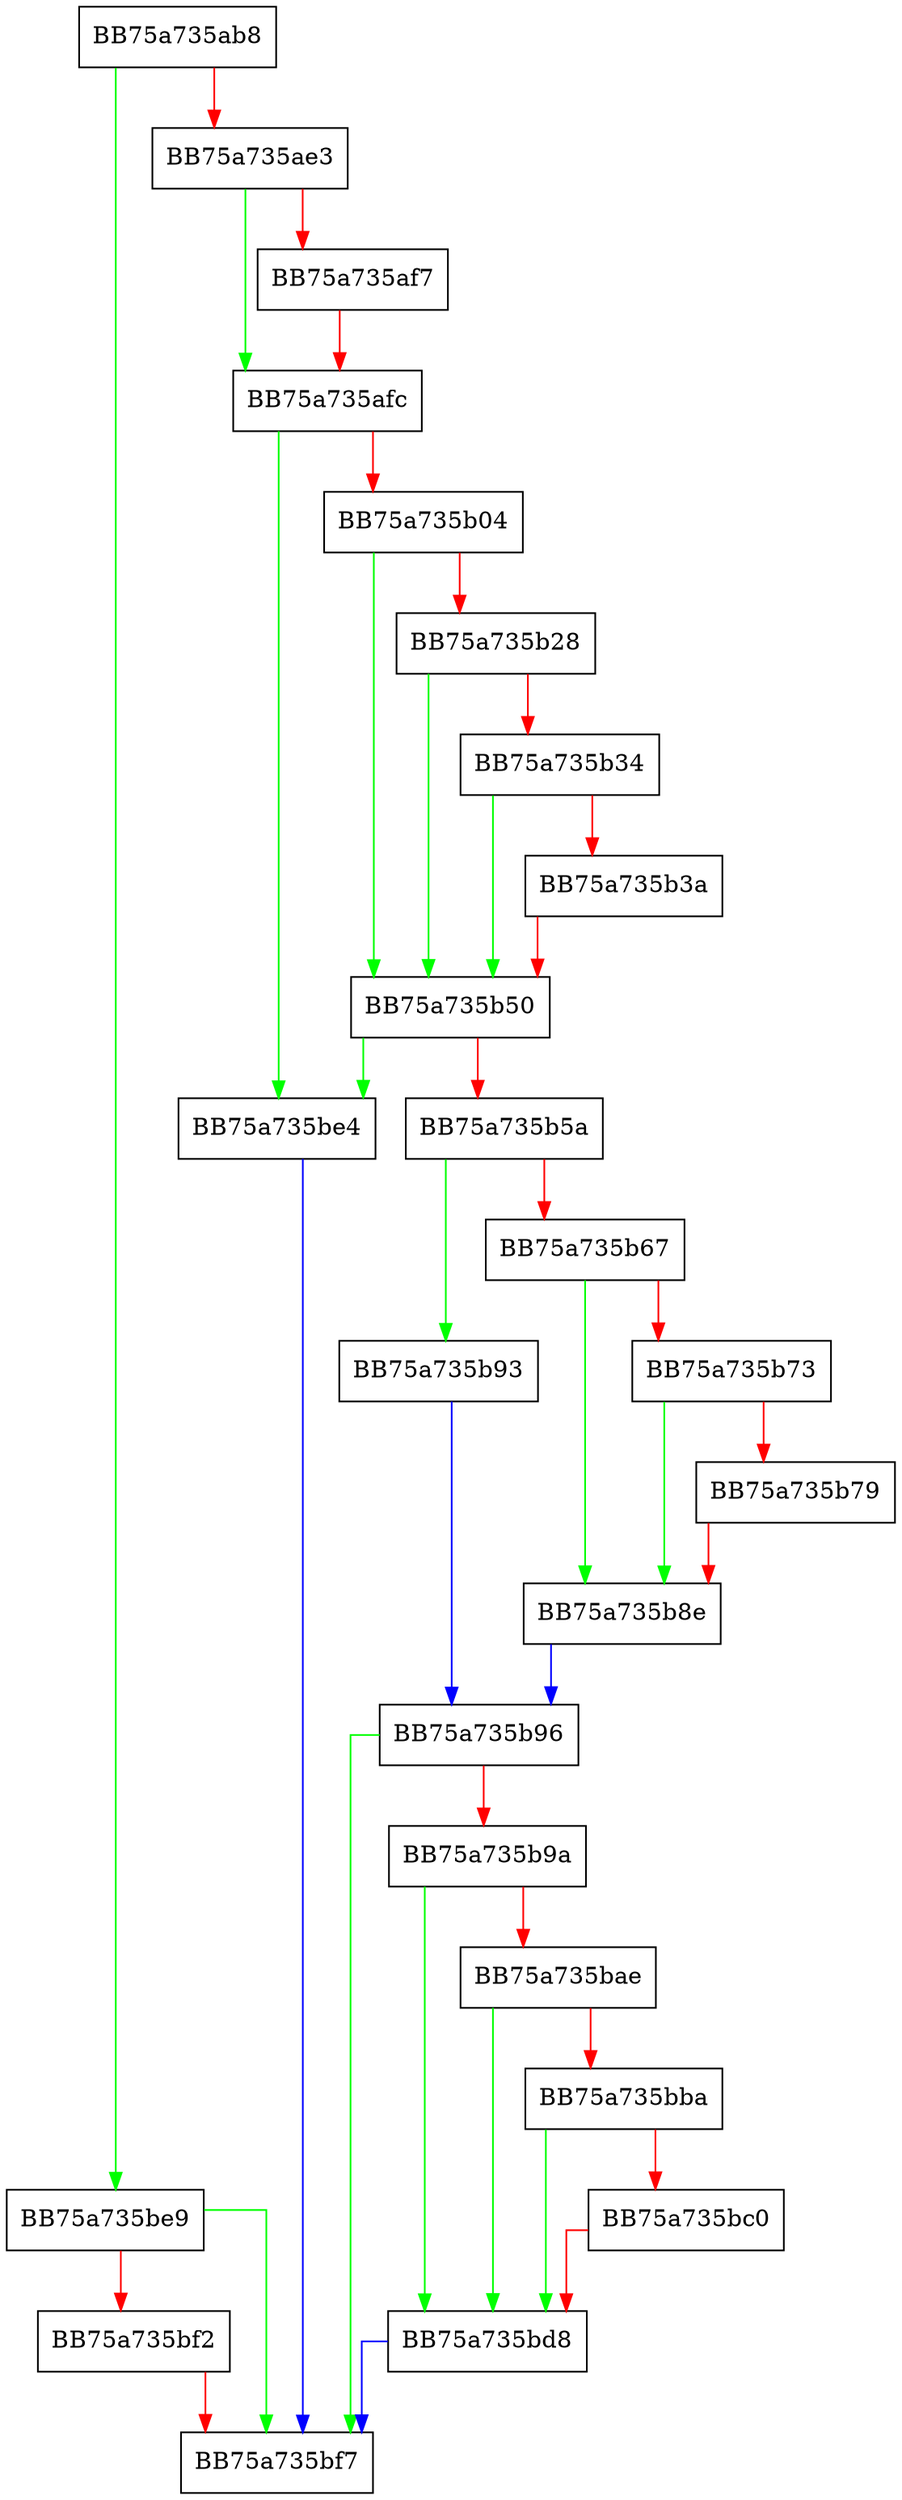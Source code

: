 digraph CanRun {
  node [shape="box"];
  graph [splines=ortho];
  BB75a735ab8 -> BB75a735be9 [color="green"];
  BB75a735ab8 -> BB75a735ae3 [color="red"];
  BB75a735ae3 -> BB75a735afc [color="green"];
  BB75a735ae3 -> BB75a735af7 [color="red"];
  BB75a735af7 -> BB75a735afc [color="red"];
  BB75a735afc -> BB75a735be4 [color="green"];
  BB75a735afc -> BB75a735b04 [color="red"];
  BB75a735b04 -> BB75a735b50 [color="green"];
  BB75a735b04 -> BB75a735b28 [color="red"];
  BB75a735b28 -> BB75a735b50 [color="green"];
  BB75a735b28 -> BB75a735b34 [color="red"];
  BB75a735b34 -> BB75a735b50 [color="green"];
  BB75a735b34 -> BB75a735b3a [color="red"];
  BB75a735b3a -> BB75a735b50 [color="red"];
  BB75a735b50 -> BB75a735be4 [color="green"];
  BB75a735b50 -> BB75a735b5a [color="red"];
  BB75a735b5a -> BB75a735b93 [color="green"];
  BB75a735b5a -> BB75a735b67 [color="red"];
  BB75a735b67 -> BB75a735b8e [color="green"];
  BB75a735b67 -> BB75a735b73 [color="red"];
  BB75a735b73 -> BB75a735b8e [color="green"];
  BB75a735b73 -> BB75a735b79 [color="red"];
  BB75a735b79 -> BB75a735b8e [color="red"];
  BB75a735b8e -> BB75a735b96 [color="blue"];
  BB75a735b93 -> BB75a735b96 [color="blue"];
  BB75a735b96 -> BB75a735bf7 [color="green"];
  BB75a735b96 -> BB75a735b9a [color="red"];
  BB75a735b9a -> BB75a735bd8 [color="green"];
  BB75a735b9a -> BB75a735bae [color="red"];
  BB75a735bae -> BB75a735bd8 [color="green"];
  BB75a735bae -> BB75a735bba [color="red"];
  BB75a735bba -> BB75a735bd8 [color="green"];
  BB75a735bba -> BB75a735bc0 [color="red"];
  BB75a735bc0 -> BB75a735bd8 [color="red"];
  BB75a735bd8 -> BB75a735bf7 [color="blue"];
  BB75a735be4 -> BB75a735bf7 [color="blue"];
  BB75a735be9 -> BB75a735bf7 [color="green"];
  BB75a735be9 -> BB75a735bf2 [color="red"];
  BB75a735bf2 -> BB75a735bf7 [color="red"];
}